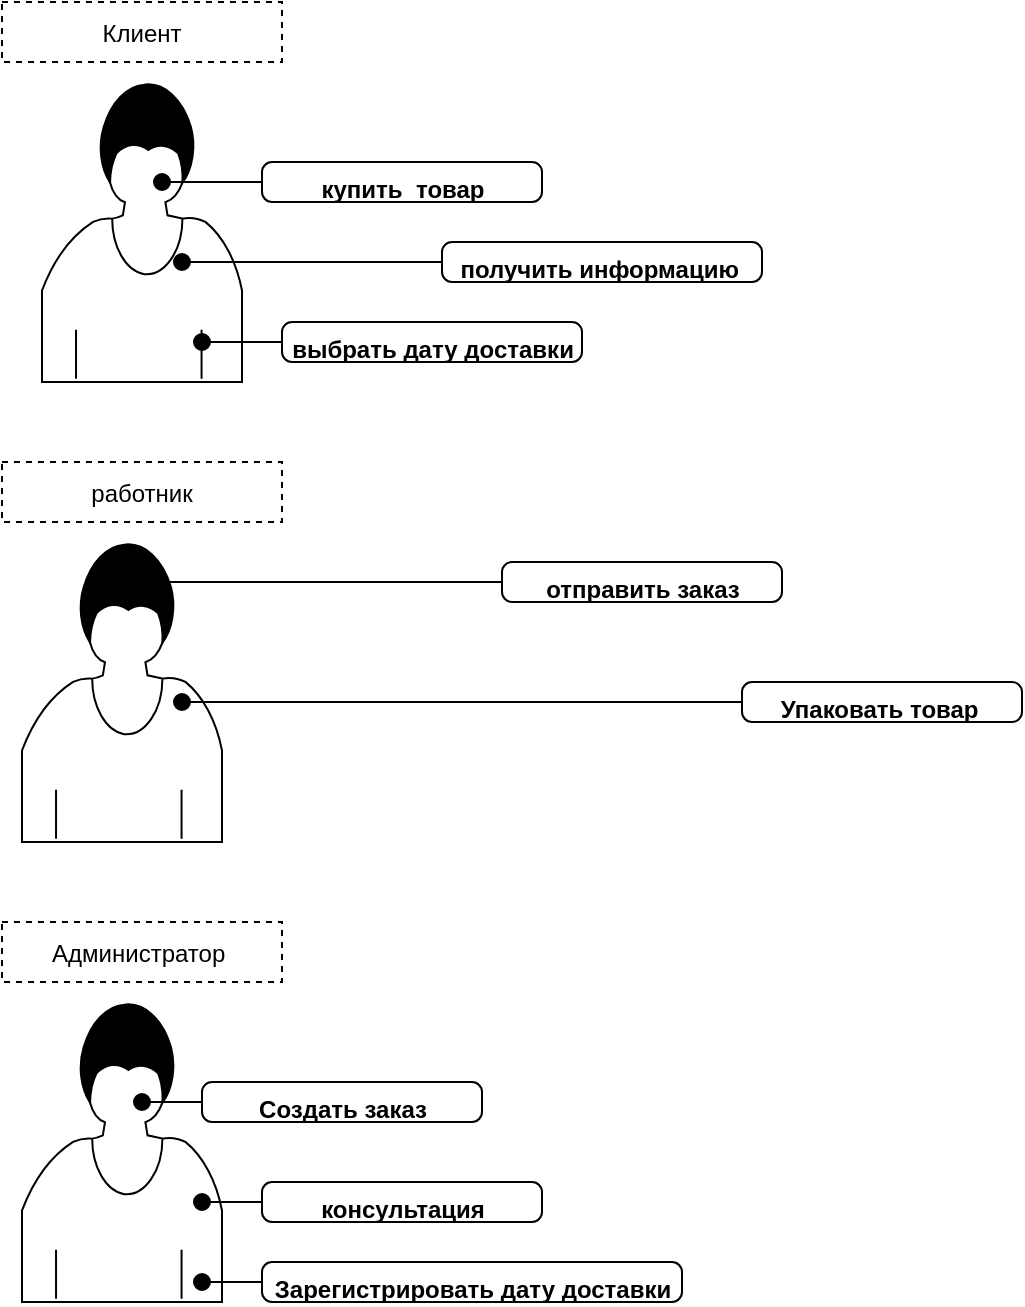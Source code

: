 <mxfile version="18.0.1" type="device"><diagram id="QT6VwtfPMuCRYfCGwsg5" name="Страница 1"><mxGraphModel dx="1102" dy="865" grid="1" gridSize="10" guides="1" tooltips="1" connect="1" arrows="1" fold="1" page="1" pageScale="1" pageWidth="827" pageHeight="1169" math="0" shadow="0"><root><mxCell id="0"/><mxCell id="1" parent="0"/><mxCell id="-2M_DG2eT010oAzNIp5I-7" value="" style="shape=mxgraph.bpmn.user_task;html=1;outlineConnect=0;fontStyle=1" parent="1" vertex="1"><mxGeometry x="50" y="90" width="100" height="150" as="geometry"/></mxCell><mxCell id="-2M_DG2eT010oAzNIp5I-8" value="" style="shape=mxgraph.bpmn.user_task;html=1;outlineConnect=0;" parent="1" vertex="1"><mxGeometry x="40" y="320" width="100" height="150" as="geometry"/></mxCell><mxCell id="-2M_DG2eT010oAzNIp5I-9" value="" style="shape=mxgraph.bpmn.user_task;html=1;outlineConnect=0;" parent="1" vertex="1"><mxGeometry x="40" y="550" width="100" height="150" as="geometry"/></mxCell><mxCell id="-2M_DG2eT010oAzNIp5I-15" value="" style="html=1;verticalAlign=bottom;startArrow=oval;startFill=1;endArrow=block;startSize=8;" parent="1" edge="1"><mxGeometry width="60" relative="1" as="geometry"><mxPoint x="120" y="180" as="sourcePoint"/><mxPoint x="290" y="180" as="targetPoint"/></mxGeometry></mxCell><mxCell id="-2M_DG2eT010oAzNIp5I-16" value="" style="html=1;verticalAlign=bottom;startArrow=oval;startFill=1;endArrow=block;startSize=8;" parent="1" edge="1"><mxGeometry width="60" relative="1" as="geometry"><mxPoint x="130" y="220" as="sourcePoint"/><mxPoint x="190" y="220" as="targetPoint"/></mxGeometry></mxCell><mxCell id="-2M_DG2eT010oAzNIp5I-18" value="" style="html=1;verticalAlign=bottom;startArrow=oval;startFill=1;endArrow=block;startSize=8;" parent="1" edge="1"><mxGeometry width="60" relative="1" as="geometry"><mxPoint x="110" y="140" as="sourcePoint"/><mxPoint x="170" y="140" as="targetPoint"/></mxGeometry></mxCell><mxCell id="-2M_DG2eT010oAzNIp5I-20" value="" style="html=1;verticalAlign=bottom;startArrow=oval;startFill=1;endArrow=block;startSize=8;" parent="1" edge="1"><mxGeometry width="60" relative="1" as="geometry"><mxPoint x="130" y="690" as="sourcePoint"/><mxPoint x="190" y="690" as="targetPoint"/></mxGeometry></mxCell><mxCell id="-2M_DG2eT010oAzNIp5I-23" value="" style="html=1;verticalAlign=bottom;startArrow=oval;startFill=1;endArrow=block;startSize=8;" parent="1" edge="1"><mxGeometry width="60" relative="1" as="geometry"><mxPoint x="100" y="600" as="sourcePoint"/><mxPoint x="160" y="600" as="targetPoint"/></mxGeometry></mxCell><mxCell id="-2M_DG2eT010oAzNIp5I-26" value="Клиент" style="fontStyle=0;dashed=1;" parent="1" vertex="1"><mxGeometry x="30" y="50" width="140" height="30" as="geometry"/></mxCell><mxCell id="-2M_DG2eT010oAzNIp5I-29" value="работник" style="fontStyle=0;dashed=1;" parent="1" vertex="1"><mxGeometry x="30" y="280" width="140" height="30" as="geometry"/></mxCell><mxCell id="-2M_DG2eT010oAzNIp5I-30" value="Администратор " style="fontStyle=0;dashed=1;" parent="1" vertex="1"><mxGeometry x="30" y="510" width="140" height="30" as="geometry"/></mxCell><mxCell id="-2M_DG2eT010oAzNIp5I-31" value="купить&amp;nbsp; товар" style="html=1;align=center;verticalAlign=top;rounded=1;absoluteArcSize=1;arcSize=10;dashed=0;fontStyle=1" parent="1" vertex="1"><mxGeometry x="160" y="130" width="140" height="20" as="geometry"/></mxCell><mxCell id="-2M_DG2eT010oAzNIp5I-32" value="получить информацию&amp;nbsp;" style="html=1;align=center;verticalAlign=top;rounded=1;absoluteArcSize=1;arcSize=10;dashed=0;fontStyle=1" parent="1" vertex="1"><mxGeometry x="250" y="170" width="160" height="20" as="geometry"/></mxCell><mxCell id="-2M_DG2eT010oAzNIp5I-33" value="выбрать дату доставки" style="html=1;align=center;verticalAlign=top;rounded=1;absoluteArcSize=1;arcSize=10;dashed=0;fontStyle=1" parent="1" vertex="1"><mxGeometry x="170" y="210" width="150" height="20" as="geometry"/></mxCell><mxCell id="-2M_DG2eT010oAzNIp5I-36" value="Зарегистрировать дату доставки" style="html=1;align=center;verticalAlign=top;rounded=1;absoluteArcSize=1;arcSize=10;dashed=0;fontStyle=1" parent="1" vertex="1"><mxGeometry x="160" y="680" width="210" height="20" as="geometry"/></mxCell><mxCell id="-2M_DG2eT010oAzNIp5I-37" value="Создать заказ" style="html=1;align=center;verticalAlign=top;rounded=1;absoluteArcSize=1;arcSize=10;dashed=0;fontStyle=1" parent="1" vertex="1"><mxGeometry x="130" y="590" width="140" height="20" as="geometry"/></mxCell><mxCell id="-2M_DG2eT010oAzNIp5I-38" value="" style="html=1;verticalAlign=bottom;startArrow=oval;startFill=1;endArrow=block;startSize=8;" parent="1" edge="1"><mxGeometry width="60" relative="1" as="geometry"><mxPoint x="120" y="400" as="sourcePoint"/><mxPoint x="430" y="400" as="targetPoint"/></mxGeometry></mxCell><mxCell id="-2M_DG2eT010oAzNIp5I-39" value="Упаковать товар&amp;nbsp;" style="html=1;align=center;verticalAlign=top;rounded=1;absoluteArcSize=1;arcSize=10;dashed=0;fontStyle=1" parent="1" vertex="1"><mxGeometry x="400" y="390" width="140" height="20" as="geometry"/></mxCell><mxCell id="-2M_DG2eT010oAzNIp5I-40" value="" style="html=1;verticalAlign=bottom;startArrow=oval;startFill=1;endArrow=block;startSize=8;" parent="1" edge="1"><mxGeometry width="60" relative="1" as="geometry"><mxPoint x="100" y="340" as="sourcePoint"/><mxPoint x="340" y="340" as="targetPoint"/></mxGeometry></mxCell><mxCell id="-2M_DG2eT010oAzNIp5I-41" value="отправить заказ" style="html=1;align=center;verticalAlign=top;rounded=1;absoluteArcSize=1;arcSize=10;dashed=0;fontStyle=1" parent="1" vertex="1"><mxGeometry x="280" y="330" width="140" height="20" as="geometry"/></mxCell><mxCell id="OnDH5uC6nbrvA_cs8u7g-4" value="" style="html=1;verticalAlign=bottom;startArrow=oval;startFill=1;endArrow=block;startSize=8;rounded=0;" edge="1" parent="1"><mxGeometry width="60" relative="1" as="geometry"><mxPoint x="130" y="650" as="sourcePoint"/><mxPoint x="190" y="650" as="targetPoint"/></mxGeometry></mxCell><mxCell id="OnDH5uC6nbrvA_cs8u7g-6" value="консультация" style="html=1;align=center;verticalAlign=top;rounded=1;absoluteArcSize=1;arcSize=10;dashed=0;fontStyle=1" vertex="1" parent="1"><mxGeometry x="160" y="640" width="140" height="20" as="geometry"/></mxCell></root></mxGraphModel></diagram></mxfile>